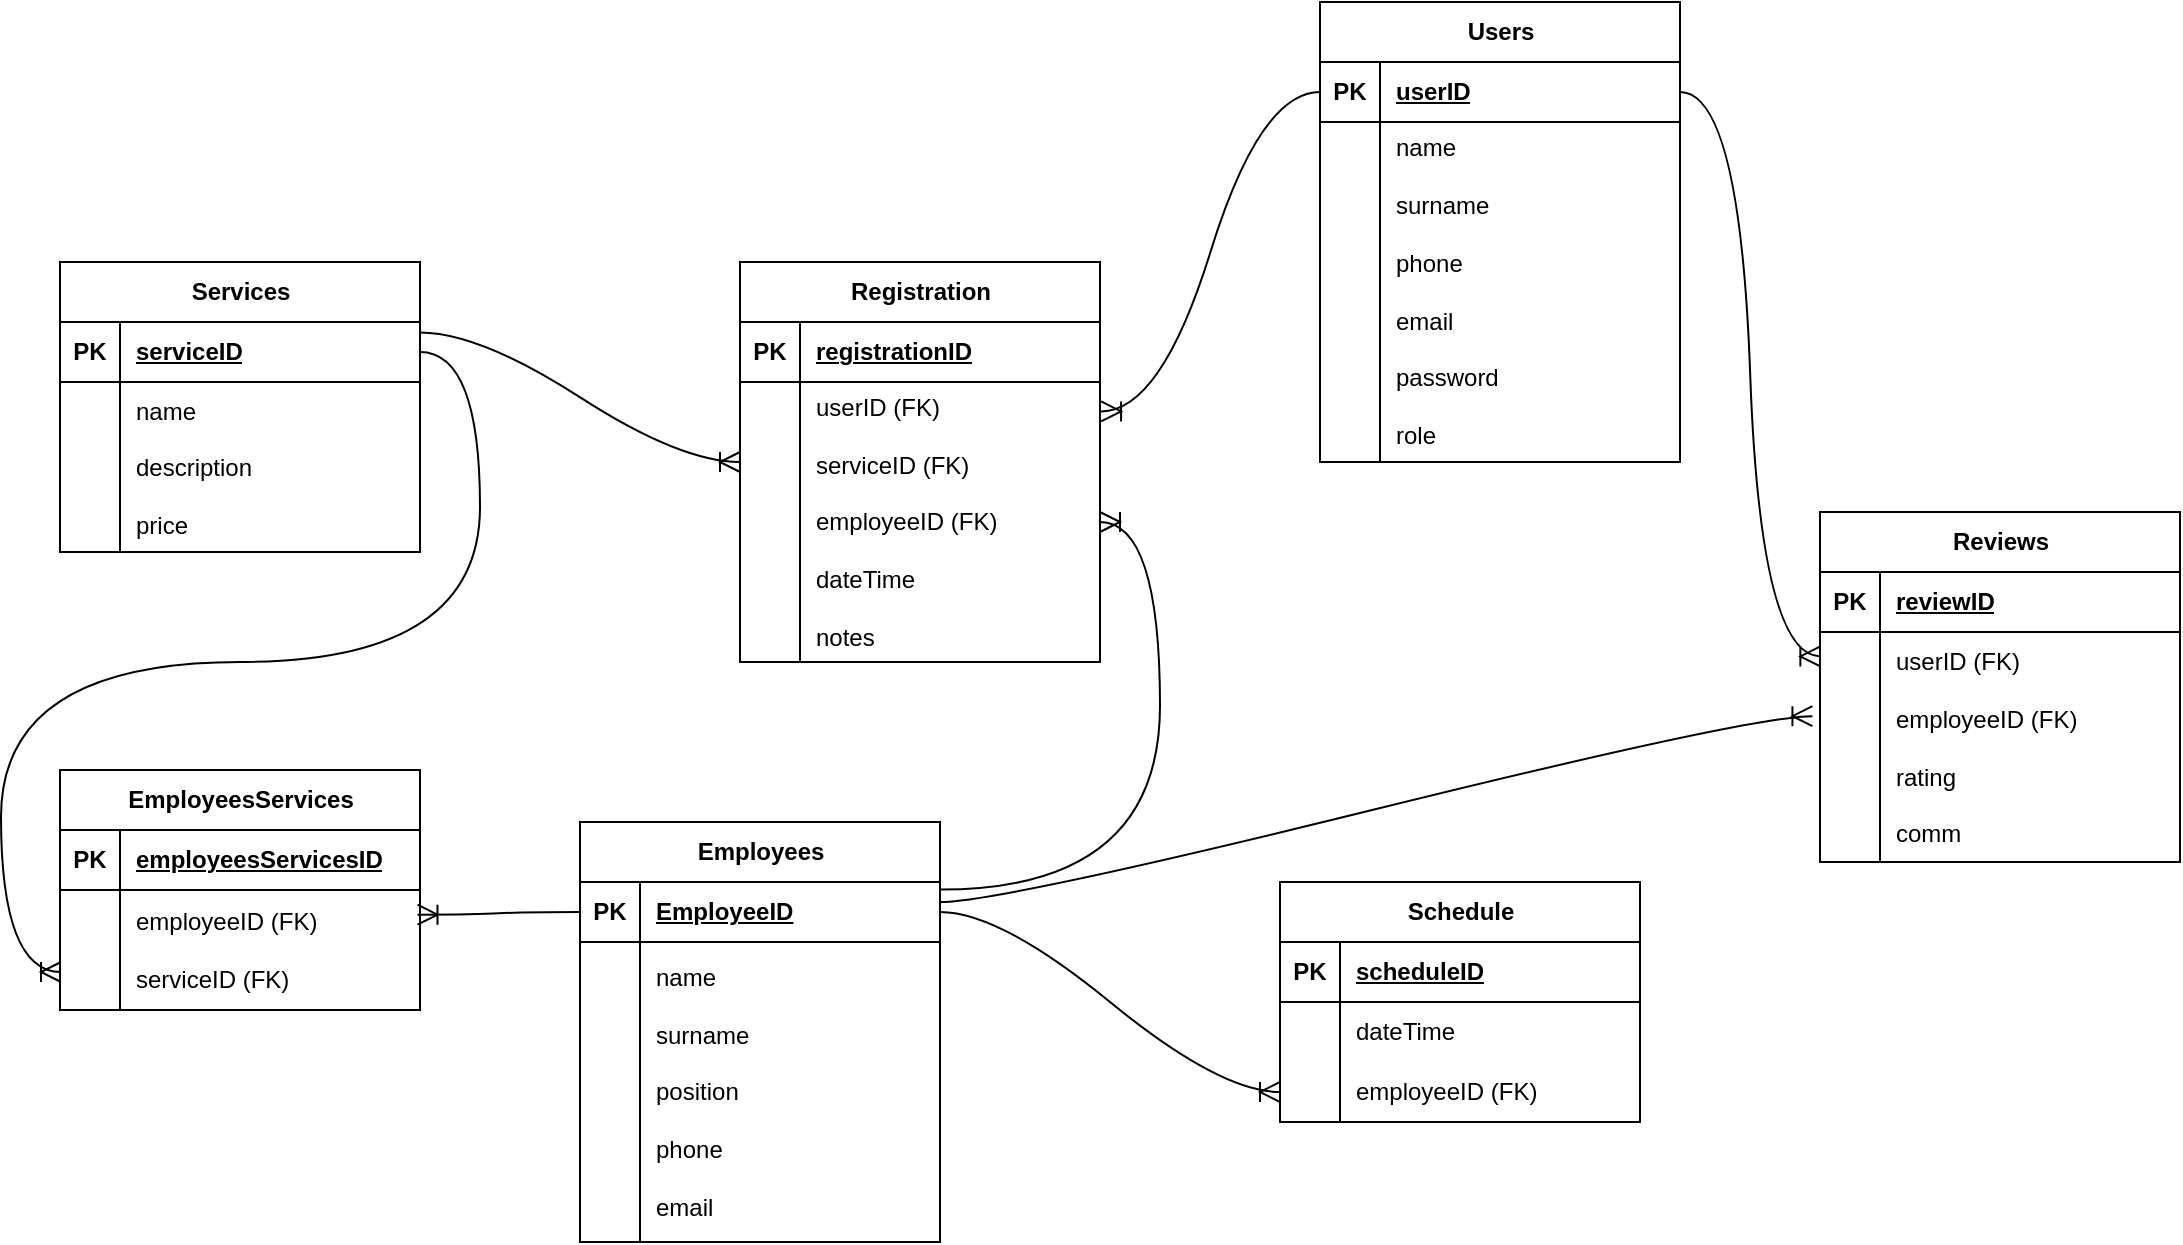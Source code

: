 <mxfile version="24.2.7" type="device">
  <diagram id="673VM17pptdxGBOUw7Kr" name="Страница — 1">
    <mxGraphModel dx="2345" dy="-51" grid="1" gridSize="10" guides="1" tooltips="1" connect="1" arrows="1" fold="1" page="1" pageScale="1" pageWidth="827" pageHeight="1169" math="0" shadow="0">
      <root>
        <mxCell id="0" />
        <mxCell id="1" parent="0" />
        <mxCell id="7h1uVc24UDdMVOl_1nxP-84" value="" style="shape=tableRow;horizontal=0;startSize=0;swimlaneHead=0;swimlaneBody=0;fillColor=none;collapsible=0;dropTarget=0;points=[[0,0.5],[1,0.5]];portConstraint=eastwest;top=0;left=0;right=0;bottom=0;" parent="1" vertex="1">
          <mxGeometry x="800" y="1590" width="180" height="30" as="geometry" />
        </mxCell>
        <mxCell id="7h1uVc24UDdMVOl_1nxP-85" value="" style="shape=partialRectangle;connectable=0;fillColor=none;top=0;left=0;bottom=0;right=0;editable=1;overflow=hidden;whiteSpace=wrap;html=1;" parent="7h1uVc24UDdMVOl_1nxP-84" vertex="1">
          <mxGeometry width="30" height="30" as="geometry">
            <mxRectangle width="30" height="30" as="alternateBounds" />
          </mxGeometry>
        </mxCell>
        <mxCell id="7h1uVc24UDdMVOl_1nxP-87" value="Sсhedule" style="shape=table;startSize=30;container=1;collapsible=1;childLayout=tableLayout;fixedRows=1;rowLines=0;fontStyle=1;align=center;resizeLast=1;html=1;" parent="1" vertex="1">
          <mxGeometry x="1300" y="1810" width="180" height="120" as="geometry" />
        </mxCell>
        <mxCell id="7h1uVc24UDdMVOl_1nxP-88" value="" style="shape=tableRow;horizontal=0;startSize=0;swimlaneHead=0;swimlaneBody=0;fillColor=none;collapsible=0;dropTarget=0;points=[[0,0.5],[1,0.5]];portConstraint=eastwest;top=0;left=0;right=0;bottom=1;" parent="7h1uVc24UDdMVOl_1nxP-87" vertex="1">
          <mxGeometry y="30" width="180" height="30" as="geometry" />
        </mxCell>
        <mxCell id="7h1uVc24UDdMVOl_1nxP-89" value="PK" style="shape=partialRectangle;connectable=0;fillColor=none;top=0;left=0;bottom=0;right=0;fontStyle=1;overflow=hidden;whiteSpace=wrap;html=1;" parent="7h1uVc24UDdMVOl_1nxP-88" vertex="1">
          <mxGeometry width="30" height="30" as="geometry">
            <mxRectangle width="30" height="30" as="alternateBounds" />
          </mxGeometry>
        </mxCell>
        <mxCell id="7h1uVc24UDdMVOl_1nxP-90" value="scheduleID" style="shape=partialRectangle;connectable=0;fillColor=none;top=0;left=0;bottom=0;right=0;align=left;spacingLeft=6;fontStyle=5;overflow=hidden;whiteSpace=wrap;html=1;" parent="7h1uVc24UDdMVOl_1nxP-88" vertex="1">
          <mxGeometry x="30" width="150" height="30" as="geometry">
            <mxRectangle width="150" height="30" as="alternateBounds" />
          </mxGeometry>
        </mxCell>
        <mxCell id="7h1uVc24UDdMVOl_1nxP-91" value="" style="shape=tableRow;horizontal=0;startSize=0;swimlaneHead=0;swimlaneBody=0;fillColor=none;collapsible=0;dropTarget=0;points=[[0,0.5],[1,0.5]];portConstraint=eastwest;top=0;left=0;right=0;bottom=0;" parent="7h1uVc24UDdMVOl_1nxP-87" vertex="1">
          <mxGeometry y="60" width="180" height="30" as="geometry" />
        </mxCell>
        <mxCell id="7h1uVc24UDdMVOl_1nxP-92" value="" style="shape=partialRectangle;connectable=0;fillColor=none;top=0;left=0;bottom=0;right=0;editable=1;overflow=hidden;whiteSpace=wrap;html=1;" parent="7h1uVc24UDdMVOl_1nxP-91" vertex="1">
          <mxGeometry width="30" height="30" as="geometry">
            <mxRectangle width="30" height="30" as="alternateBounds" />
          </mxGeometry>
        </mxCell>
        <mxCell id="7h1uVc24UDdMVOl_1nxP-93" value="dateTime" style="shape=partialRectangle;connectable=0;fillColor=none;top=0;left=0;bottom=0;right=0;align=left;spacingLeft=6;overflow=hidden;whiteSpace=wrap;html=1;" parent="7h1uVc24UDdMVOl_1nxP-91" vertex="1">
          <mxGeometry x="30" width="150" height="30" as="geometry">
            <mxRectangle width="150" height="30" as="alternateBounds" />
          </mxGeometry>
        </mxCell>
        <mxCell id="7h1uVc24UDdMVOl_1nxP-94" value="" style="shape=tableRow;horizontal=0;startSize=0;swimlaneHead=0;swimlaneBody=0;fillColor=none;collapsible=0;dropTarget=0;points=[[0,0.5],[1,0.5]];portConstraint=eastwest;top=0;left=0;right=0;bottom=0;" parent="7h1uVc24UDdMVOl_1nxP-87" vertex="1">
          <mxGeometry y="90" width="180" height="30" as="geometry" />
        </mxCell>
        <mxCell id="7h1uVc24UDdMVOl_1nxP-95" value="" style="shape=partialRectangle;connectable=0;fillColor=none;top=0;left=0;bottom=0;right=0;editable=1;overflow=hidden;whiteSpace=wrap;html=1;" parent="7h1uVc24UDdMVOl_1nxP-94" vertex="1">
          <mxGeometry width="30" height="30" as="geometry">
            <mxRectangle width="30" height="30" as="alternateBounds" />
          </mxGeometry>
        </mxCell>
        <mxCell id="7h1uVc24UDdMVOl_1nxP-96" value="employeeID (FK)" style="shape=partialRectangle;connectable=0;fillColor=none;top=0;left=0;bottom=0;right=0;align=left;spacingLeft=6;overflow=hidden;whiteSpace=wrap;html=1;" parent="7h1uVc24UDdMVOl_1nxP-94" vertex="1">
          <mxGeometry x="30" width="150" height="30" as="geometry">
            <mxRectangle width="150" height="30" as="alternateBounds" />
          </mxGeometry>
        </mxCell>
        <mxCell id="6dH2fEIyKNgpexrCaPYn-1" value="Users" style="shape=table;startSize=30;container=1;collapsible=1;childLayout=tableLayout;fixedRows=1;rowLines=0;fontStyle=1;align=center;resizeLast=1;html=1;" vertex="1" parent="1">
          <mxGeometry x="1320" y="1370" width="180" height="230" as="geometry" />
        </mxCell>
        <mxCell id="6dH2fEIyKNgpexrCaPYn-2" value="" style="shape=tableRow;horizontal=0;startSize=0;swimlaneHead=0;swimlaneBody=0;fillColor=none;collapsible=0;dropTarget=0;points=[[0,0.5],[1,0.5]];portConstraint=eastwest;top=0;left=0;right=0;bottom=1;" vertex="1" parent="6dH2fEIyKNgpexrCaPYn-1">
          <mxGeometry y="30" width="180" height="30" as="geometry" />
        </mxCell>
        <mxCell id="6dH2fEIyKNgpexrCaPYn-3" value="PK" style="shape=partialRectangle;connectable=0;fillColor=none;top=0;left=0;bottom=0;right=0;fontStyle=1;overflow=hidden;whiteSpace=wrap;html=1;" vertex="1" parent="6dH2fEIyKNgpexrCaPYn-2">
          <mxGeometry width="30" height="30" as="geometry">
            <mxRectangle width="30" height="30" as="alternateBounds" />
          </mxGeometry>
        </mxCell>
        <mxCell id="6dH2fEIyKNgpexrCaPYn-4" value="userID" style="shape=partialRectangle;connectable=0;fillColor=none;top=0;left=0;bottom=0;right=0;align=left;spacingLeft=6;fontStyle=5;overflow=hidden;whiteSpace=wrap;html=1;" vertex="1" parent="6dH2fEIyKNgpexrCaPYn-2">
          <mxGeometry x="30" width="150" height="30" as="geometry">
            <mxRectangle width="150" height="30" as="alternateBounds" />
          </mxGeometry>
        </mxCell>
        <mxCell id="6dH2fEIyKNgpexrCaPYn-5" value="" style="shape=tableRow;horizontal=0;startSize=0;swimlaneHead=0;swimlaneBody=0;fillColor=none;collapsible=0;dropTarget=0;points=[[0,0.5],[1,0.5]];portConstraint=eastwest;top=0;left=0;right=0;bottom=0;" vertex="1" parent="6dH2fEIyKNgpexrCaPYn-1">
          <mxGeometry y="60" width="180" height="170" as="geometry" />
        </mxCell>
        <mxCell id="6dH2fEIyKNgpexrCaPYn-6" value="" style="shape=partialRectangle;connectable=0;fillColor=none;top=0;left=0;bottom=0;right=0;editable=1;overflow=hidden;whiteSpace=wrap;html=1;" vertex="1" parent="6dH2fEIyKNgpexrCaPYn-5">
          <mxGeometry width="30" height="170" as="geometry">
            <mxRectangle width="30" height="170" as="alternateBounds" />
          </mxGeometry>
        </mxCell>
        <mxCell id="6dH2fEIyKNgpexrCaPYn-7" value="name&lt;div&gt;&lt;br&gt;&lt;/div&gt;&lt;div&gt;surname&lt;br&gt;&lt;br&gt;phone&lt;br&gt;&lt;br&gt;email&lt;br&gt;&lt;br&gt;password&lt;/div&gt;&lt;div&gt;&lt;br&gt;&lt;/div&gt;&lt;div&gt;role&lt;/div&gt;" style="shape=partialRectangle;connectable=0;fillColor=none;top=0;left=0;bottom=0;right=0;align=left;spacingLeft=6;overflow=hidden;whiteSpace=wrap;html=1;" vertex="1" parent="6dH2fEIyKNgpexrCaPYn-5">
          <mxGeometry x="30" width="150" height="170" as="geometry">
            <mxRectangle width="150" height="170" as="alternateBounds" />
          </mxGeometry>
        </mxCell>
        <mxCell id="6dH2fEIyKNgpexrCaPYn-14" value="Employees" style="shape=table;startSize=30;container=1;collapsible=1;childLayout=tableLayout;fixedRows=1;rowLines=0;fontStyle=1;align=center;resizeLast=1;html=1;" vertex="1" parent="1">
          <mxGeometry x="950" y="1780" width="180" height="210" as="geometry" />
        </mxCell>
        <mxCell id="6dH2fEIyKNgpexrCaPYn-15" value="" style="shape=tableRow;horizontal=0;startSize=0;swimlaneHead=0;swimlaneBody=0;fillColor=none;collapsible=0;dropTarget=0;points=[[0,0.5],[1,0.5]];portConstraint=eastwest;top=0;left=0;right=0;bottom=1;" vertex="1" parent="6dH2fEIyKNgpexrCaPYn-14">
          <mxGeometry y="30" width="180" height="30" as="geometry" />
        </mxCell>
        <mxCell id="6dH2fEIyKNgpexrCaPYn-16" value="PK" style="shape=partialRectangle;connectable=0;fillColor=none;top=0;left=0;bottom=0;right=0;fontStyle=1;overflow=hidden;whiteSpace=wrap;html=1;" vertex="1" parent="6dH2fEIyKNgpexrCaPYn-15">
          <mxGeometry width="30" height="30" as="geometry">
            <mxRectangle width="30" height="30" as="alternateBounds" />
          </mxGeometry>
        </mxCell>
        <mxCell id="6dH2fEIyKNgpexrCaPYn-17" value="EmployeeID" style="shape=partialRectangle;connectable=0;fillColor=none;top=0;left=0;bottom=0;right=0;align=left;spacingLeft=6;fontStyle=5;overflow=hidden;whiteSpace=wrap;html=1;" vertex="1" parent="6dH2fEIyKNgpexrCaPYn-15">
          <mxGeometry x="30" width="150" height="30" as="geometry">
            <mxRectangle width="150" height="30" as="alternateBounds" />
          </mxGeometry>
        </mxCell>
        <mxCell id="6dH2fEIyKNgpexrCaPYn-18" value="" style="shape=tableRow;horizontal=0;startSize=0;swimlaneHead=0;swimlaneBody=0;fillColor=none;collapsible=0;dropTarget=0;points=[[0,0.5],[1,0.5]];portConstraint=eastwest;top=0;left=0;right=0;bottom=0;" vertex="1" parent="6dH2fEIyKNgpexrCaPYn-14">
          <mxGeometry y="60" width="180" height="150" as="geometry" />
        </mxCell>
        <mxCell id="6dH2fEIyKNgpexrCaPYn-19" value="" style="shape=partialRectangle;connectable=0;fillColor=none;top=0;left=0;bottom=0;right=0;editable=1;overflow=hidden;whiteSpace=wrap;html=1;" vertex="1" parent="6dH2fEIyKNgpexrCaPYn-18">
          <mxGeometry width="30" height="150" as="geometry">
            <mxRectangle width="30" height="150" as="alternateBounds" />
          </mxGeometry>
        </mxCell>
        <mxCell id="6dH2fEIyKNgpexrCaPYn-20" value="name&lt;div&gt;&lt;br&gt;&lt;/div&gt;&lt;div&gt;surname&lt;br&gt;&lt;br&gt;position&lt;br&gt;&lt;br&gt;phone&lt;/div&gt;&lt;div&gt;&lt;br&gt;email&lt;/div&gt;" style="shape=partialRectangle;connectable=0;fillColor=none;top=0;left=0;bottom=0;right=0;align=left;spacingLeft=6;overflow=hidden;whiteSpace=wrap;html=1;" vertex="1" parent="6dH2fEIyKNgpexrCaPYn-18">
          <mxGeometry x="30" width="150" height="150" as="geometry">
            <mxRectangle width="150" height="150" as="alternateBounds" />
          </mxGeometry>
        </mxCell>
        <mxCell id="6dH2fEIyKNgpexrCaPYn-21" value="Services" style="shape=table;startSize=30;container=1;collapsible=1;childLayout=tableLayout;fixedRows=1;rowLines=0;fontStyle=1;align=center;resizeLast=1;html=1;" vertex="1" parent="1">
          <mxGeometry x="690" y="1500" width="180" height="145" as="geometry" />
        </mxCell>
        <mxCell id="6dH2fEIyKNgpexrCaPYn-22" value="" style="shape=tableRow;horizontal=0;startSize=0;swimlaneHead=0;swimlaneBody=0;fillColor=none;collapsible=0;dropTarget=0;points=[[0,0.5],[1,0.5]];portConstraint=eastwest;top=0;left=0;right=0;bottom=1;" vertex="1" parent="6dH2fEIyKNgpexrCaPYn-21">
          <mxGeometry y="30" width="180" height="30" as="geometry" />
        </mxCell>
        <mxCell id="6dH2fEIyKNgpexrCaPYn-23" value="PK" style="shape=partialRectangle;connectable=0;fillColor=none;top=0;left=0;bottom=0;right=0;fontStyle=1;overflow=hidden;whiteSpace=wrap;html=1;" vertex="1" parent="6dH2fEIyKNgpexrCaPYn-22">
          <mxGeometry width="30" height="30" as="geometry">
            <mxRectangle width="30" height="30" as="alternateBounds" />
          </mxGeometry>
        </mxCell>
        <mxCell id="6dH2fEIyKNgpexrCaPYn-24" value="serviceID" style="shape=partialRectangle;connectable=0;fillColor=none;top=0;left=0;bottom=0;right=0;align=left;spacingLeft=6;fontStyle=5;overflow=hidden;whiteSpace=wrap;html=1;" vertex="1" parent="6dH2fEIyKNgpexrCaPYn-22">
          <mxGeometry x="30" width="150" height="30" as="geometry">
            <mxRectangle width="150" height="30" as="alternateBounds" />
          </mxGeometry>
        </mxCell>
        <mxCell id="6dH2fEIyKNgpexrCaPYn-25" value="" style="shape=tableRow;horizontal=0;startSize=0;swimlaneHead=0;swimlaneBody=0;fillColor=none;collapsible=0;dropTarget=0;points=[[0,0.5],[1,0.5]];portConstraint=eastwest;top=0;left=0;right=0;bottom=0;" vertex="1" parent="6dH2fEIyKNgpexrCaPYn-21">
          <mxGeometry y="60" width="180" height="85" as="geometry" />
        </mxCell>
        <mxCell id="6dH2fEIyKNgpexrCaPYn-26" value="" style="shape=partialRectangle;connectable=0;fillColor=none;top=0;left=0;bottom=0;right=0;editable=1;overflow=hidden;whiteSpace=wrap;html=1;" vertex="1" parent="6dH2fEIyKNgpexrCaPYn-25">
          <mxGeometry width="30" height="85" as="geometry">
            <mxRectangle width="30" height="85" as="alternateBounds" />
          </mxGeometry>
        </mxCell>
        <mxCell id="6dH2fEIyKNgpexrCaPYn-27" value="name&lt;div&gt;&lt;br&gt;&lt;/div&gt;&lt;div&gt;description&lt;/div&gt;&lt;div&gt;&lt;br&gt;&lt;/div&gt;&lt;div&gt;price&lt;/div&gt;" style="shape=partialRectangle;connectable=0;fillColor=none;top=0;left=0;bottom=0;right=0;align=left;spacingLeft=6;overflow=hidden;whiteSpace=wrap;html=1;" vertex="1" parent="6dH2fEIyKNgpexrCaPYn-25">
          <mxGeometry x="30" width="150" height="85" as="geometry">
            <mxRectangle width="150" height="85" as="alternateBounds" />
          </mxGeometry>
        </mxCell>
        <mxCell id="6dH2fEIyKNgpexrCaPYn-34" value="Registration" style="shape=table;startSize=30;container=1;collapsible=1;childLayout=tableLayout;fixedRows=1;rowLines=0;fontStyle=1;align=center;resizeLast=1;html=1;" vertex="1" parent="1">
          <mxGeometry x="1030" y="1500" width="180" height="200" as="geometry" />
        </mxCell>
        <mxCell id="6dH2fEIyKNgpexrCaPYn-35" value="" style="shape=tableRow;horizontal=0;startSize=0;swimlaneHead=0;swimlaneBody=0;fillColor=none;collapsible=0;dropTarget=0;points=[[0,0.5],[1,0.5]];portConstraint=eastwest;top=0;left=0;right=0;bottom=1;" vertex="1" parent="6dH2fEIyKNgpexrCaPYn-34">
          <mxGeometry y="30" width="180" height="30" as="geometry" />
        </mxCell>
        <mxCell id="6dH2fEIyKNgpexrCaPYn-36" value="PK" style="shape=partialRectangle;connectable=0;fillColor=none;top=0;left=0;bottom=0;right=0;fontStyle=1;overflow=hidden;whiteSpace=wrap;html=1;" vertex="1" parent="6dH2fEIyKNgpexrCaPYn-35">
          <mxGeometry width="30" height="30" as="geometry">
            <mxRectangle width="30" height="30" as="alternateBounds" />
          </mxGeometry>
        </mxCell>
        <mxCell id="6dH2fEIyKNgpexrCaPYn-37" value="registrationID" style="shape=partialRectangle;connectable=0;fillColor=none;top=0;left=0;bottom=0;right=0;align=left;spacingLeft=6;fontStyle=5;overflow=hidden;whiteSpace=wrap;html=1;" vertex="1" parent="6dH2fEIyKNgpexrCaPYn-35">
          <mxGeometry x="30" width="150" height="30" as="geometry">
            <mxRectangle width="150" height="30" as="alternateBounds" />
          </mxGeometry>
        </mxCell>
        <mxCell id="6dH2fEIyKNgpexrCaPYn-38" value="" style="shape=tableRow;horizontal=0;startSize=0;swimlaneHead=0;swimlaneBody=0;fillColor=none;collapsible=0;dropTarget=0;points=[[0,0.5],[1,0.5]];portConstraint=eastwest;top=0;left=0;right=0;bottom=0;" vertex="1" parent="6dH2fEIyKNgpexrCaPYn-34">
          <mxGeometry y="60" width="180" height="140" as="geometry" />
        </mxCell>
        <mxCell id="6dH2fEIyKNgpexrCaPYn-39" value="" style="shape=partialRectangle;connectable=0;fillColor=none;top=0;left=0;bottom=0;right=0;editable=1;overflow=hidden;whiteSpace=wrap;html=1;" vertex="1" parent="6dH2fEIyKNgpexrCaPYn-38">
          <mxGeometry width="30" height="140" as="geometry">
            <mxRectangle width="30" height="140" as="alternateBounds" />
          </mxGeometry>
        </mxCell>
        <mxCell id="6dH2fEIyKNgpexrCaPYn-40" value="&lt;div&gt;userID (FK)&lt;/div&gt;&lt;div&gt;&lt;br&gt;&lt;/div&gt;&lt;div&gt;serviceID (FK)&lt;/div&gt;&lt;div&gt;&lt;br&gt;&lt;/div&gt;&lt;div&gt;employeeID (FK)&lt;br&gt;&lt;/div&gt;&lt;div&gt;&lt;br&gt;&lt;/div&gt;&lt;div&gt;dateTime&lt;/div&gt;&lt;div&gt;&lt;br&gt;&lt;/div&gt;&lt;div&gt;notes&lt;/div&gt;" style="shape=partialRectangle;connectable=0;fillColor=none;top=0;left=0;bottom=0;right=0;align=left;spacingLeft=6;overflow=hidden;whiteSpace=wrap;html=1;" vertex="1" parent="6dH2fEIyKNgpexrCaPYn-38">
          <mxGeometry x="30" width="150" height="140" as="geometry">
            <mxRectangle width="150" height="140" as="alternateBounds" />
          </mxGeometry>
        </mxCell>
        <mxCell id="6dH2fEIyKNgpexrCaPYn-41" value="Reviews" style="shape=table;startSize=30;container=1;collapsible=1;childLayout=tableLayout;fixedRows=1;rowLines=0;fontStyle=1;align=center;resizeLast=1;html=1;" vertex="1" parent="1">
          <mxGeometry x="1570" y="1625" width="180" height="175" as="geometry" />
        </mxCell>
        <mxCell id="6dH2fEIyKNgpexrCaPYn-42" value="" style="shape=tableRow;horizontal=0;startSize=0;swimlaneHead=0;swimlaneBody=0;fillColor=none;collapsible=0;dropTarget=0;points=[[0,0.5],[1,0.5]];portConstraint=eastwest;top=0;left=0;right=0;bottom=1;" vertex="1" parent="6dH2fEIyKNgpexrCaPYn-41">
          <mxGeometry y="30" width="180" height="30" as="geometry" />
        </mxCell>
        <mxCell id="6dH2fEIyKNgpexrCaPYn-43" value="PK" style="shape=partialRectangle;connectable=0;fillColor=none;top=0;left=0;bottom=0;right=0;fontStyle=1;overflow=hidden;whiteSpace=wrap;html=1;" vertex="1" parent="6dH2fEIyKNgpexrCaPYn-42">
          <mxGeometry width="30" height="30" as="geometry">
            <mxRectangle width="30" height="30" as="alternateBounds" />
          </mxGeometry>
        </mxCell>
        <mxCell id="6dH2fEIyKNgpexrCaPYn-44" value="reviewID" style="shape=partialRectangle;connectable=0;fillColor=none;top=0;left=0;bottom=0;right=0;align=left;spacingLeft=6;fontStyle=5;overflow=hidden;whiteSpace=wrap;html=1;" vertex="1" parent="6dH2fEIyKNgpexrCaPYn-42">
          <mxGeometry x="30" width="150" height="30" as="geometry">
            <mxRectangle width="150" height="30" as="alternateBounds" />
          </mxGeometry>
        </mxCell>
        <mxCell id="6dH2fEIyKNgpexrCaPYn-45" value="" style="shape=tableRow;horizontal=0;startSize=0;swimlaneHead=0;swimlaneBody=0;fillColor=none;collapsible=0;dropTarget=0;points=[[0,0.5],[1,0.5]];portConstraint=eastwest;top=0;left=0;right=0;bottom=0;" vertex="1" parent="6dH2fEIyKNgpexrCaPYn-41">
          <mxGeometry y="60" width="180" height="115" as="geometry" />
        </mxCell>
        <mxCell id="6dH2fEIyKNgpexrCaPYn-46" value="" style="shape=partialRectangle;connectable=0;fillColor=none;top=0;left=0;bottom=0;right=0;editable=1;overflow=hidden;whiteSpace=wrap;html=1;" vertex="1" parent="6dH2fEIyKNgpexrCaPYn-45">
          <mxGeometry width="30" height="115" as="geometry">
            <mxRectangle width="30" height="115" as="alternateBounds" />
          </mxGeometry>
        </mxCell>
        <mxCell id="6dH2fEIyKNgpexrCaPYn-47" value="userID (FK)&lt;div&gt;&lt;br&gt;&lt;/div&gt;&lt;div&gt;employeeID (FK)&lt;/div&gt;&lt;div&gt;&lt;br&gt;&lt;/div&gt;&lt;div&gt;rating&lt;/div&gt;&lt;div&gt;&lt;br&gt;&lt;/div&gt;&lt;div&gt;comm&lt;/div&gt;" style="shape=partialRectangle;connectable=0;fillColor=none;top=0;left=0;bottom=0;right=0;align=left;spacingLeft=6;overflow=hidden;whiteSpace=wrap;html=1;" vertex="1" parent="6dH2fEIyKNgpexrCaPYn-45">
          <mxGeometry x="30" width="150" height="115" as="geometry">
            <mxRectangle width="150" height="115" as="alternateBounds" />
          </mxGeometry>
        </mxCell>
        <mxCell id="6dH2fEIyKNgpexrCaPYn-48" value="EmployeesServices" style="shape=table;startSize=30;container=1;collapsible=1;childLayout=tableLayout;fixedRows=1;rowLines=0;fontStyle=1;align=center;resizeLast=1;html=1;" vertex="1" parent="1">
          <mxGeometry x="690" y="1754" width="180" height="120" as="geometry" />
        </mxCell>
        <mxCell id="6dH2fEIyKNgpexrCaPYn-49" value="" style="shape=tableRow;horizontal=0;startSize=0;swimlaneHead=0;swimlaneBody=0;fillColor=none;collapsible=0;dropTarget=0;points=[[0,0.5],[1,0.5]];portConstraint=eastwest;top=0;left=0;right=0;bottom=1;" vertex="1" parent="6dH2fEIyKNgpexrCaPYn-48">
          <mxGeometry y="30" width="180" height="30" as="geometry" />
        </mxCell>
        <mxCell id="6dH2fEIyKNgpexrCaPYn-50" value="PK" style="shape=partialRectangle;connectable=0;fillColor=none;top=0;left=0;bottom=0;right=0;fontStyle=1;overflow=hidden;whiteSpace=wrap;html=1;" vertex="1" parent="6dH2fEIyKNgpexrCaPYn-49">
          <mxGeometry width="30" height="30" as="geometry">
            <mxRectangle width="30" height="30" as="alternateBounds" />
          </mxGeometry>
        </mxCell>
        <mxCell id="6dH2fEIyKNgpexrCaPYn-51" value="employeesServicesID" style="shape=partialRectangle;connectable=0;fillColor=none;top=0;left=0;bottom=0;right=0;align=left;spacingLeft=6;fontStyle=5;overflow=hidden;whiteSpace=wrap;html=1;" vertex="1" parent="6dH2fEIyKNgpexrCaPYn-49">
          <mxGeometry x="30" width="150" height="30" as="geometry">
            <mxRectangle width="150" height="30" as="alternateBounds" />
          </mxGeometry>
        </mxCell>
        <mxCell id="6dH2fEIyKNgpexrCaPYn-52" value="" style="shape=tableRow;horizontal=0;startSize=0;swimlaneHead=0;swimlaneBody=0;fillColor=none;collapsible=0;dropTarget=0;points=[[0,0.5],[1,0.5]];portConstraint=eastwest;top=0;left=0;right=0;bottom=0;" vertex="1" parent="6dH2fEIyKNgpexrCaPYn-48">
          <mxGeometry y="60" width="180" height="60" as="geometry" />
        </mxCell>
        <mxCell id="6dH2fEIyKNgpexrCaPYn-53" value="" style="shape=partialRectangle;connectable=0;fillColor=none;top=0;left=0;bottom=0;right=0;editable=1;overflow=hidden;whiteSpace=wrap;html=1;" vertex="1" parent="6dH2fEIyKNgpexrCaPYn-52">
          <mxGeometry width="30" height="60" as="geometry">
            <mxRectangle width="30" height="60" as="alternateBounds" />
          </mxGeometry>
        </mxCell>
        <mxCell id="6dH2fEIyKNgpexrCaPYn-54" value="&lt;div&gt;employeeID (FK)&lt;/div&gt;&lt;div&gt;&lt;br&gt;&lt;/div&gt;&lt;div&gt;serviceID (FK)&lt;/div&gt;" style="shape=partialRectangle;connectable=0;fillColor=none;top=0;left=0;bottom=0;right=0;align=left;spacingLeft=6;overflow=hidden;whiteSpace=wrap;html=1;" vertex="1" parent="6dH2fEIyKNgpexrCaPYn-52">
          <mxGeometry x="30" width="150" height="60" as="geometry">
            <mxRectangle width="150" height="60" as="alternateBounds" />
          </mxGeometry>
        </mxCell>
        <mxCell id="6dH2fEIyKNgpexrCaPYn-55" value="" style="edgeStyle=entityRelationEdgeStyle;fontSize=12;html=1;endArrow=ERoneToMany;rounded=0;startSize=8;endSize=8;curved=1;exitX=0;exitY=0.5;exitDx=0;exitDy=0;entryX=1.003;entryY=0.105;entryDx=0;entryDy=0;entryPerimeter=0;" edge="1" parent="1" source="6dH2fEIyKNgpexrCaPYn-2" target="6dH2fEIyKNgpexrCaPYn-38">
          <mxGeometry width="100" height="100" relative="1" as="geometry">
            <mxPoint x="1280" y="1750" as="sourcePoint" />
            <mxPoint x="1380" y="1650" as="targetPoint" />
          </mxGeometry>
        </mxCell>
        <mxCell id="6dH2fEIyKNgpexrCaPYn-56" value="" style="edgeStyle=entityRelationEdgeStyle;fontSize=12;html=1;endArrow=ERoneToMany;rounded=0;startSize=8;endSize=8;curved=1;exitX=0.999;exitY=0.127;exitDx=0;exitDy=0;exitPerimeter=0;" edge="1" parent="1" source="6dH2fEIyKNgpexrCaPYn-15" target="6dH2fEIyKNgpexrCaPYn-38">
          <mxGeometry width="100" height="100" relative="1" as="geometry">
            <mxPoint x="1130" y="1825" as="sourcePoint" />
            <mxPoint x="1210" y="1630" as="targetPoint" />
            <Array as="points">
              <mxPoint x="1180" y="1810" />
              <mxPoint x="1160" y="1760" />
              <mxPoint x="1180" y="1730" />
              <mxPoint x="1240" y="1595" />
              <mxPoint x="1220" y="1685" />
              <mxPoint x="1230" y="1575" />
              <mxPoint x="1270" y="1635" />
              <mxPoint x="1220" y="1705" />
              <mxPoint x="1220" y="1735" />
              <mxPoint x="1230" y="1725" />
            </Array>
          </mxGeometry>
        </mxCell>
        <mxCell id="6dH2fEIyKNgpexrCaPYn-58" value="" style="edgeStyle=entityRelationEdgeStyle;fontSize=12;html=1;endArrow=ERoneToMany;rounded=0;startSize=8;endSize=8;curved=1;exitX=1;exitY=0.5;exitDx=0;exitDy=0;entryX=0.001;entryY=0.106;entryDx=0;entryDy=0;entryPerimeter=0;" edge="1" parent="1" source="6dH2fEIyKNgpexrCaPYn-2" target="6dH2fEIyKNgpexrCaPYn-45">
          <mxGeometry width="100" height="100" relative="1" as="geometry">
            <mxPoint x="1740" y="1660" as="sourcePoint" />
            <mxPoint x="1660" y="1370" as="targetPoint" />
          </mxGeometry>
        </mxCell>
        <mxCell id="6dH2fEIyKNgpexrCaPYn-61" value="" style="edgeStyle=entityRelationEdgeStyle;fontSize=12;html=1;endArrow=ERoneToMany;rounded=0;startSize=8;endSize=8;curved=1;entryX=0;entryY=0.5;entryDx=0;entryDy=0;" edge="1" parent="1" source="6dH2fEIyKNgpexrCaPYn-15" target="7h1uVc24UDdMVOl_1nxP-94">
          <mxGeometry width="100" height="100" relative="1" as="geometry">
            <mxPoint x="1130" y="1998" as="sourcePoint" />
            <mxPoint x="1230" y="1850" as="targetPoint" />
          </mxGeometry>
        </mxCell>
        <mxCell id="6dH2fEIyKNgpexrCaPYn-62" value="" style="edgeStyle=entityRelationEdgeStyle;fontSize=12;html=1;endArrow=ERoneToMany;rounded=0;startSize=8;endSize=8;curved=1;exitX=0;exitY=0.5;exitDx=0;exitDy=0;entryX=0.993;entryY=0.206;entryDx=0;entryDy=0;entryPerimeter=0;" edge="1" parent="1" source="6dH2fEIyKNgpexrCaPYn-15" target="6dH2fEIyKNgpexrCaPYn-52">
          <mxGeometry width="100" height="100" relative="1" as="geometry">
            <mxPoint x="750" y="1940" as="sourcePoint" />
            <mxPoint x="850" y="1840" as="targetPoint" />
          </mxGeometry>
        </mxCell>
        <mxCell id="6dH2fEIyKNgpexrCaPYn-64" value="" style="edgeStyle=entityRelationEdgeStyle;fontSize=12;html=1;endArrow=ERoneToMany;rounded=0;startSize=8;endSize=8;curved=1;entryX=-0.021;entryY=0.366;entryDx=0;entryDy=0;entryPerimeter=0;" edge="1" parent="1" target="6dH2fEIyKNgpexrCaPYn-45">
          <mxGeometry width="100" height="100" relative="1" as="geometry">
            <mxPoint x="1130" y="1820" as="sourcePoint" />
            <mxPoint x="1360" y="1610" as="targetPoint" />
          </mxGeometry>
        </mxCell>
        <mxCell id="6dH2fEIyKNgpexrCaPYn-66" value="" style="edgeStyle=entityRelationEdgeStyle;fontSize=12;html=1;endArrow=ERoneToMany;rounded=0;startSize=8;endSize=8;curved=1;exitX=1;exitY=0.5;exitDx=0;exitDy=0;" edge="1" parent="1" source="6dH2fEIyKNgpexrCaPYn-22">
          <mxGeometry width="100" height="100" relative="1" as="geometry">
            <mxPoint x="869.5" y="1600" as="sourcePoint" />
            <mxPoint x="690.5" y="1855" as="targetPoint" />
            <Array as="points">
              <mxPoint x="639.5" y="1815" />
              <mxPoint x="840" y="1610" />
              <mxPoint x="780" y="1670" />
              <mxPoint x="680" y="1780" />
              <mxPoint x="580" y="1640" />
              <mxPoint x="730" y="1690" />
              <mxPoint x="900" y="1650" />
            </Array>
          </mxGeometry>
        </mxCell>
        <mxCell id="6dH2fEIyKNgpexrCaPYn-67" value="" style="edgeStyle=entityRelationEdgeStyle;fontSize=12;html=1;endArrow=ERoneToMany;rounded=0;startSize=8;endSize=8;curved=1;exitX=0.999;exitY=0.173;exitDx=0;exitDy=0;exitPerimeter=0;" edge="1" parent="1" source="6dH2fEIyKNgpexrCaPYn-22">
          <mxGeometry width="100" height="100" relative="1" as="geometry">
            <mxPoint x="930" y="1700" as="sourcePoint" />
            <mxPoint x="1030" y="1600" as="targetPoint" />
          </mxGeometry>
        </mxCell>
      </root>
    </mxGraphModel>
  </diagram>
</mxfile>
